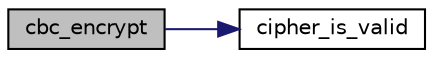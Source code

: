 digraph "cbc_encrypt"
{
 // LATEX_PDF_SIZE
  edge [fontname="Helvetica",fontsize="10",labelfontname="Helvetica",labelfontsize="10"];
  node [fontname="Helvetica",fontsize="10",shape=record];
  rankdir="LR";
  Node0 [label="cbc_encrypt",height=0.2,width=0.4,color="black", fillcolor="grey75", style="filled", fontcolor="black",tooltip="CBC encrypt."];
  Node0 -> Node1 [color="midnightblue",fontsize="10",style="solid"];
  Node1 [label="cipher_is_valid",height=0.2,width=0.4,color="black", fillcolor="white", style="filled",URL="$tomcrypt__cipher_8h.html#ac30eb68934c4ca07205344dc9d159221",tooltip=" "];
}
